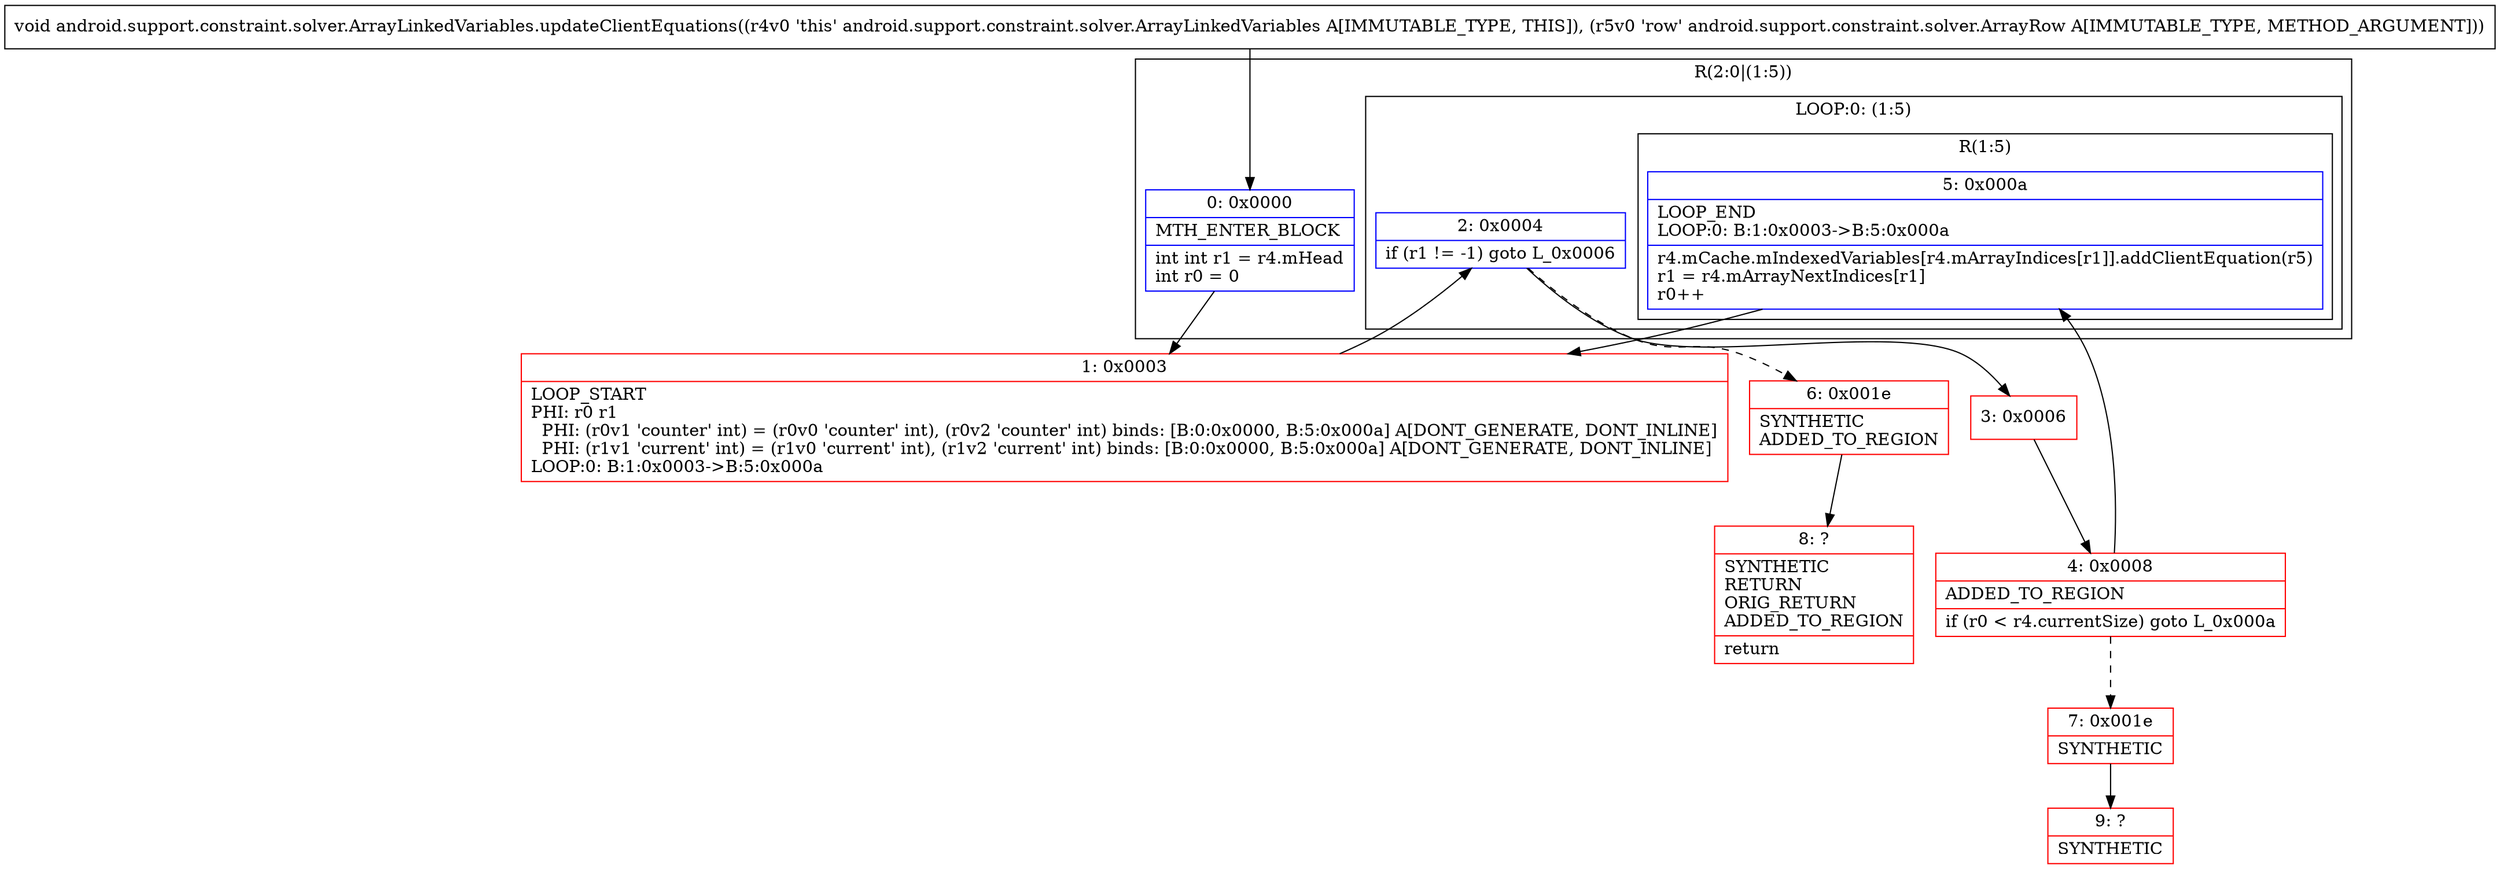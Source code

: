 digraph "CFG forandroid.support.constraint.solver.ArrayLinkedVariables.updateClientEquations(Landroid\/support\/constraint\/solver\/ArrayRow;)V" {
subgraph cluster_Region_1128302602 {
label = "R(2:0|(1:5))";
node [shape=record,color=blue];
Node_0 [shape=record,label="{0\:\ 0x0000|MTH_ENTER_BLOCK\l|int int r1 = r4.mHead\lint r0 = 0\l}"];
subgraph cluster_LoopRegion_1604347379 {
label = "LOOP:0: (1:5)";
node [shape=record,color=blue];
Node_2 [shape=record,label="{2\:\ 0x0004|if (r1 != \-1) goto L_0x0006\l}"];
subgraph cluster_Region_1517565642 {
label = "R(1:5)";
node [shape=record,color=blue];
Node_5 [shape=record,label="{5\:\ 0x000a|LOOP_END\lLOOP:0: B:1:0x0003\-\>B:5:0x000a\l|r4.mCache.mIndexedVariables[r4.mArrayIndices[r1]].addClientEquation(r5)\lr1 = r4.mArrayNextIndices[r1]\lr0++\l}"];
}
}
}
Node_1 [shape=record,color=red,label="{1\:\ 0x0003|LOOP_START\lPHI: r0 r1 \l  PHI: (r0v1 'counter' int) = (r0v0 'counter' int), (r0v2 'counter' int) binds: [B:0:0x0000, B:5:0x000a] A[DONT_GENERATE, DONT_INLINE]\l  PHI: (r1v1 'current' int) = (r1v0 'current' int), (r1v2 'current' int) binds: [B:0:0x0000, B:5:0x000a] A[DONT_GENERATE, DONT_INLINE]\lLOOP:0: B:1:0x0003\-\>B:5:0x000a\l}"];
Node_3 [shape=record,color=red,label="{3\:\ 0x0006}"];
Node_4 [shape=record,color=red,label="{4\:\ 0x0008|ADDED_TO_REGION\l|if (r0 \< r4.currentSize) goto L_0x000a\l}"];
Node_6 [shape=record,color=red,label="{6\:\ 0x001e|SYNTHETIC\lADDED_TO_REGION\l}"];
Node_7 [shape=record,color=red,label="{7\:\ 0x001e|SYNTHETIC\l}"];
Node_8 [shape=record,color=red,label="{8\:\ ?|SYNTHETIC\lRETURN\lORIG_RETURN\lADDED_TO_REGION\l|return\l}"];
Node_9 [shape=record,color=red,label="{9\:\ ?|SYNTHETIC\l}"];
MethodNode[shape=record,label="{void android.support.constraint.solver.ArrayLinkedVariables.updateClientEquations((r4v0 'this' android.support.constraint.solver.ArrayLinkedVariables A[IMMUTABLE_TYPE, THIS]), (r5v0 'row' android.support.constraint.solver.ArrayRow A[IMMUTABLE_TYPE, METHOD_ARGUMENT])) }"];
MethodNode -> Node_0;
Node_0 -> Node_1;
Node_2 -> Node_3;
Node_2 -> Node_6[style=dashed];
Node_5 -> Node_1;
Node_1 -> Node_2;
Node_3 -> Node_4;
Node_4 -> Node_5;
Node_4 -> Node_7[style=dashed];
Node_6 -> Node_8;
Node_7 -> Node_9;
}

